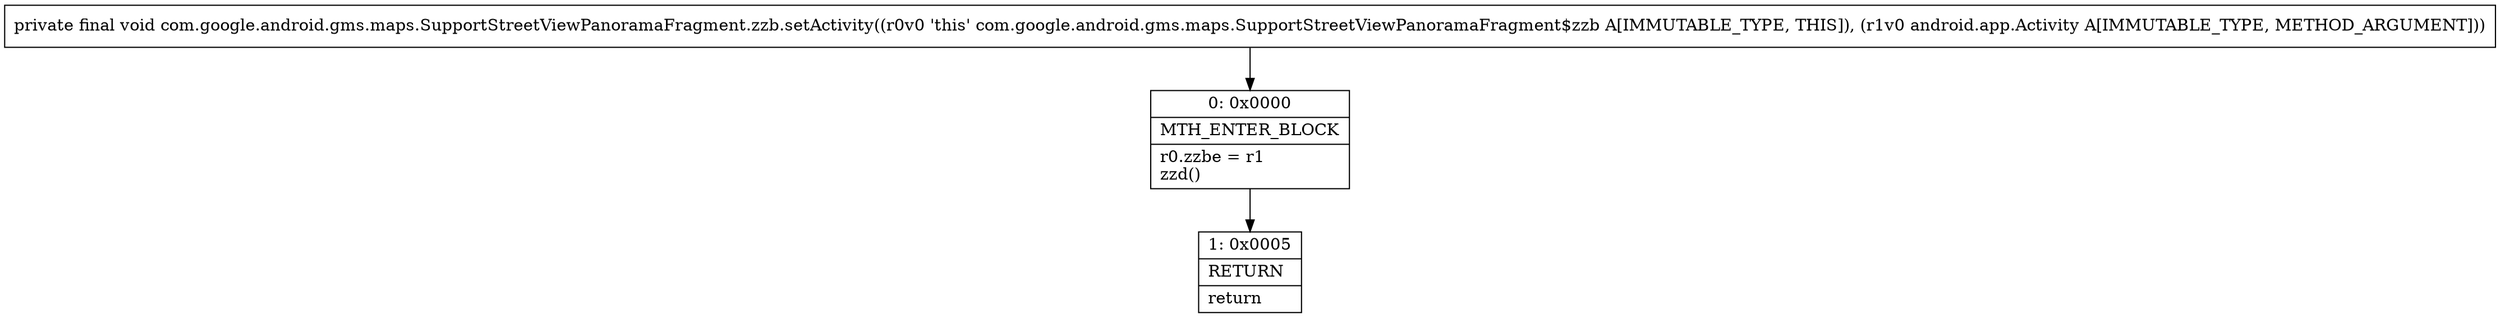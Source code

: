 digraph "CFG forcom.google.android.gms.maps.SupportStreetViewPanoramaFragment.zzb.setActivity(Landroid\/app\/Activity;)V" {
Node_0 [shape=record,label="{0\:\ 0x0000|MTH_ENTER_BLOCK\l|r0.zzbe = r1\lzzd()\l}"];
Node_1 [shape=record,label="{1\:\ 0x0005|RETURN\l|return\l}"];
MethodNode[shape=record,label="{private final void com.google.android.gms.maps.SupportStreetViewPanoramaFragment.zzb.setActivity((r0v0 'this' com.google.android.gms.maps.SupportStreetViewPanoramaFragment$zzb A[IMMUTABLE_TYPE, THIS]), (r1v0 android.app.Activity A[IMMUTABLE_TYPE, METHOD_ARGUMENT])) }"];
MethodNode -> Node_0;
Node_0 -> Node_1;
}

